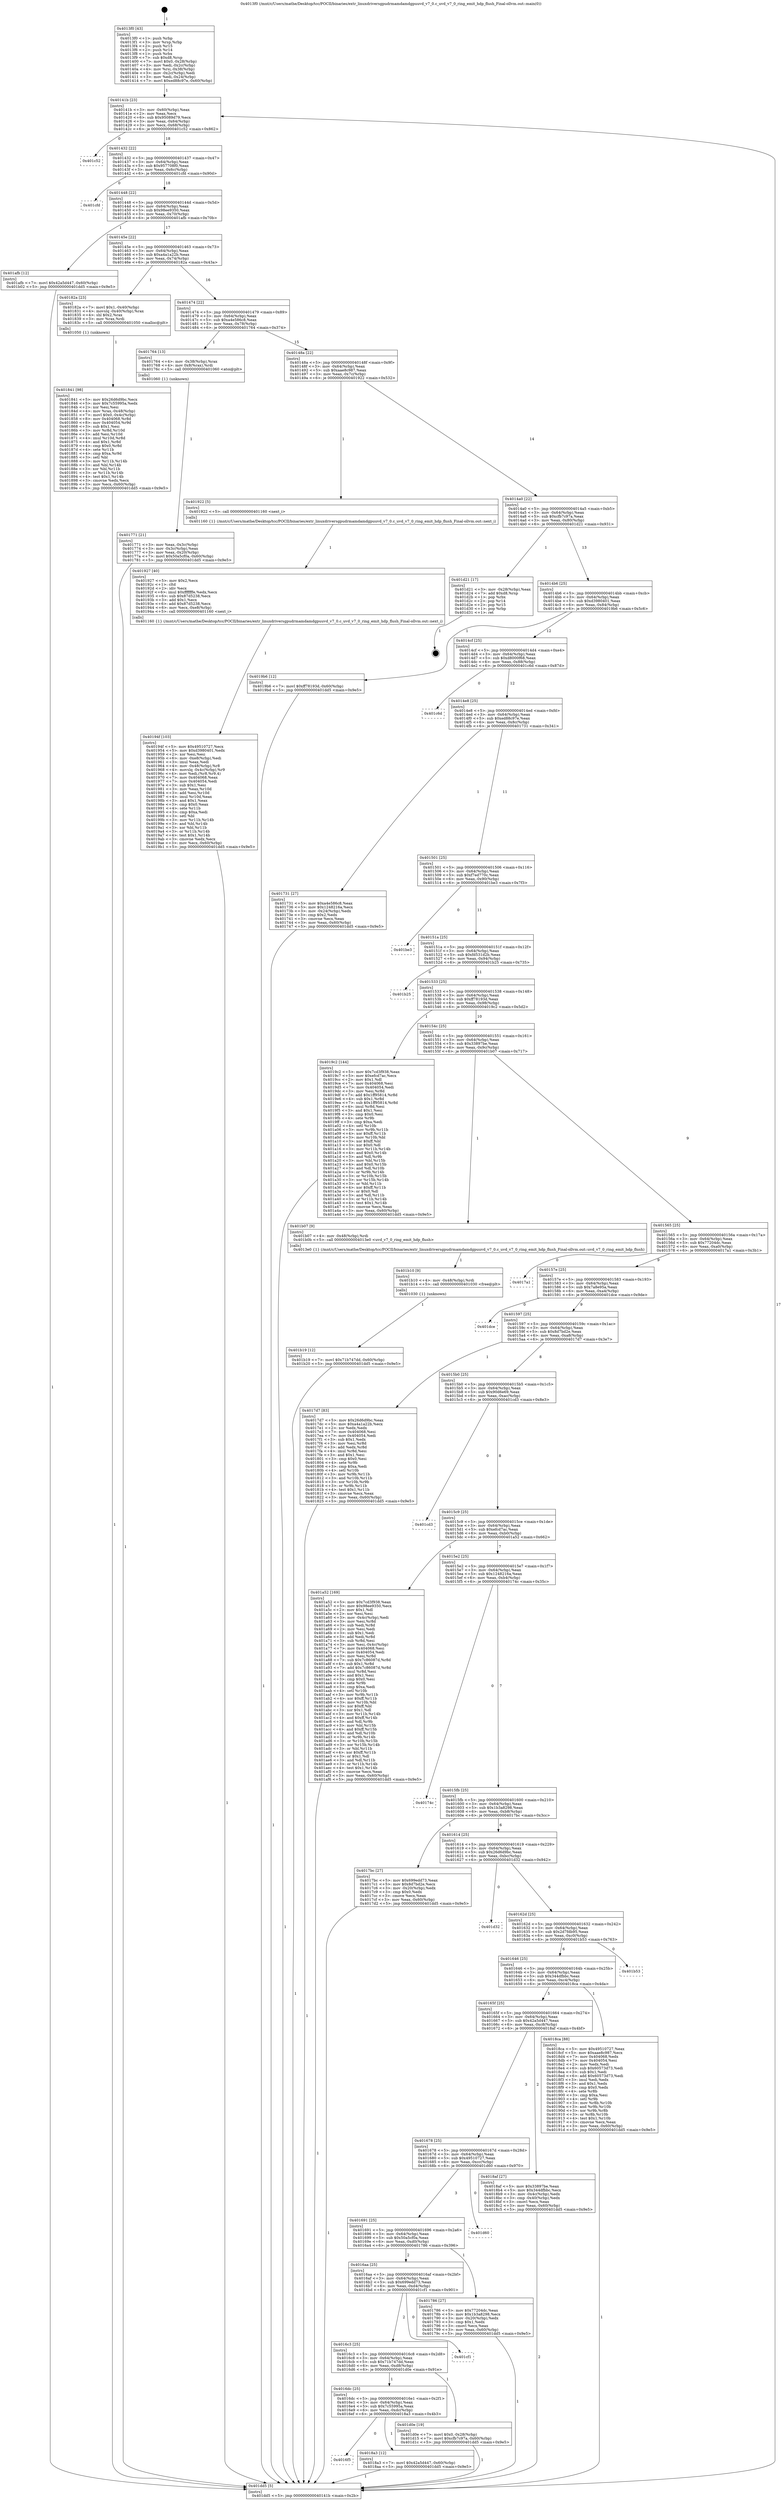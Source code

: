 digraph "0x4013f0" {
  label = "0x4013f0 (/mnt/c/Users/mathe/Desktop/tcc/POCII/binaries/extr_linuxdriversgpudrmamdamdgpuuvd_v7_0.c_uvd_v7_0_ring_emit_hdp_flush_Final-ollvm.out::main(0))"
  labelloc = "t"
  node[shape=record]

  Entry [label="",width=0.3,height=0.3,shape=circle,fillcolor=black,style=filled]
  "0x40141b" [label="{
     0x40141b [23]\l
     | [instrs]\l
     &nbsp;&nbsp;0x40141b \<+3\>: mov -0x60(%rbp),%eax\l
     &nbsp;&nbsp;0x40141e \<+2\>: mov %eax,%ecx\l
     &nbsp;&nbsp;0x401420 \<+6\>: sub $0x95089d79,%ecx\l
     &nbsp;&nbsp;0x401426 \<+3\>: mov %eax,-0x64(%rbp)\l
     &nbsp;&nbsp;0x401429 \<+3\>: mov %ecx,-0x68(%rbp)\l
     &nbsp;&nbsp;0x40142c \<+6\>: je 0000000000401c52 \<main+0x862\>\l
  }"]
  "0x401c52" [label="{
     0x401c52\l
  }", style=dashed]
  "0x401432" [label="{
     0x401432 [22]\l
     | [instrs]\l
     &nbsp;&nbsp;0x401432 \<+5\>: jmp 0000000000401437 \<main+0x47\>\l
     &nbsp;&nbsp;0x401437 \<+3\>: mov -0x64(%rbp),%eax\l
     &nbsp;&nbsp;0x40143a \<+5\>: sub $0x957708f0,%eax\l
     &nbsp;&nbsp;0x40143f \<+3\>: mov %eax,-0x6c(%rbp)\l
     &nbsp;&nbsp;0x401442 \<+6\>: je 0000000000401cfd \<main+0x90d\>\l
  }"]
  Exit [label="",width=0.3,height=0.3,shape=circle,fillcolor=black,style=filled,peripheries=2]
  "0x401cfd" [label="{
     0x401cfd\l
  }", style=dashed]
  "0x401448" [label="{
     0x401448 [22]\l
     | [instrs]\l
     &nbsp;&nbsp;0x401448 \<+5\>: jmp 000000000040144d \<main+0x5d\>\l
     &nbsp;&nbsp;0x40144d \<+3\>: mov -0x64(%rbp),%eax\l
     &nbsp;&nbsp;0x401450 \<+5\>: sub $0x98ee9350,%eax\l
     &nbsp;&nbsp;0x401455 \<+3\>: mov %eax,-0x70(%rbp)\l
     &nbsp;&nbsp;0x401458 \<+6\>: je 0000000000401afb \<main+0x70b\>\l
  }"]
  "0x401b19" [label="{
     0x401b19 [12]\l
     | [instrs]\l
     &nbsp;&nbsp;0x401b19 \<+7\>: movl $0x71b747dd,-0x60(%rbp)\l
     &nbsp;&nbsp;0x401b20 \<+5\>: jmp 0000000000401dd5 \<main+0x9e5\>\l
  }"]
  "0x401afb" [label="{
     0x401afb [12]\l
     | [instrs]\l
     &nbsp;&nbsp;0x401afb \<+7\>: movl $0x42a5d447,-0x60(%rbp)\l
     &nbsp;&nbsp;0x401b02 \<+5\>: jmp 0000000000401dd5 \<main+0x9e5\>\l
  }"]
  "0x40145e" [label="{
     0x40145e [22]\l
     | [instrs]\l
     &nbsp;&nbsp;0x40145e \<+5\>: jmp 0000000000401463 \<main+0x73\>\l
     &nbsp;&nbsp;0x401463 \<+3\>: mov -0x64(%rbp),%eax\l
     &nbsp;&nbsp;0x401466 \<+5\>: sub $0xa4a1a22b,%eax\l
     &nbsp;&nbsp;0x40146b \<+3\>: mov %eax,-0x74(%rbp)\l
     &nbsp;&nbsp;0x40146e \<+6\>: je 000000000040182a \<main+0x43a\>\l
  }"]
  "0x401b10" [label="{
     0x401b10 [9]\l
     | [instrs]\l
     &nbsp;&nbsp;0x401b10 \<+4\>: mov -0x48(%rbp),%rdi\l
     &nbsp;&nbsp;0x401b14 \<+5\>: call 0000000000401030 \<free@plt\>\l
     | [calls]\l
     &nbsp;&nbsp;0x401030 \{1\} (unknown)\l
  }"]
  "0x40182a" [label="{
     0x40182a [23]\l
     | [instrs]\l
     &nbsp;&nbsp;0x40182a \<+7\>: movl $0x1,-0x40(%rbp)\l
     &nbsp;&nbsp;0x401831 \<+4\>: movslq -0x40(%rbp),%rax\l
     &nbsp;&nbsp;0x401835 \<+4\>: shl $0x2,%rax\l
     &nbsp;&nbsp;0x401839 \<+3\>: mov %rax,%rdi\l
     &nbsp;&nbsp;0x40183c \<+5\>: call 0000000000401050 \<malloc@plt\>\l
     | [calls]\l
     &nbsp;&nbsp;0x401050 \{1\} (unknown)\l
  }"]
  "0x401474" [label="{
     0x401474 [22]\l
     | [instrs]\l
     &nbsp;&nbsp;0x401474 \<+5\>: jmp 0000000000401479 \<main+0x89\>\l
     &nbsp;&nbsp;0x401479 \<+3\>: mov -0x64(%rbp),%eax\l
     &nbsp;&nbsp;0x40147c \<+5\>: sub $0xa4e586c8,%eax\l
     &nbsp;&nbsp;0x401481 \<+3\>: mov %eax,-0x78(%rbp)\l
     &nbsp;&nbsp;0x401484 \<+6\>: je 0000000000401764 \<main+0x374\>\l
  }"]
  "0x40194f" [label="{
     0x40194f [103]\l
     | [instrs]\l
     &nbsp;&nbsp;0x40194f \<+5\>: mov $0x49510727,%ecx\l
     &nbsp;&nbsp;0x401954 \<+5\>: mov $0xd3980401,%edx\l
     &nbsp;&nbsp;0x401959 \<+2\>: xor %esi,%esi\l
     &nbsp;&nbsp;0x40195b \<+6\>: mov -0xe8(%rbp),%edi\l
     &nbsp;&nbsp;0x401961 \<+3\>: imul %eax,%edi\l
     &nbsp;&nbsp;0x401964 \<+4\>: mov -0x48(%rbp),%r8\l
     &nbsp;&nbsp;0x401968 \<+4\>: movslq -0x4c(%rbp),%r9\l
     &nbsp;&nbsp;0x40196c \<+4\>: mov %edi,(%r8,%r9,4)\l
     &nbsp;&nbsp;0x401970 \<+7\>: mov 0x404068,%eax\l
     &nbsp;&nbsp;0x401977 \<+7\>: mov 0x404054,%edi\l
     &nbsp;&nbsp;0x40197e \<+3\>: sub $0x1,%esi\l
     &nbsp;&nbsp;0x401981 \<+3\>: mov %eax,%r10d\l
     &nbsp;&nbsp;0x401984 \<+3\>: add %esi,%r10d\l
     &nbsp;&nbsp;0x401987 \<+4\>: imul %r10d,%eax\l
     &nbsp;&nbsp;0x40198b \<+3\>: and $0x1,%eax\l
     &nbsp;&nbsp;0x40198e \<+3\>: cmp $0x0,%eax\l
     &nbsp;&nbsp;0x401991 \<+4\>: sete %r11b\l
     &nbsp;&nbsp;0x401995 \<+3\>: cmp $0xa,%edi\l
     &nbsp;&nbsp;0x401998 \<+3\>: setl %bl\l
     &nbsp;&nbsp;0x40199b \<+3\>: mov %r11b,%r14b\l
     &nbsp;&nbsp;0x40199e \<+3\>: and %bl,%r14b\l
     &nbsp;&nbsp;0x4019a1 \<+3\>: xor %bl,%r11b\l
     &nbsp;&nbsp;0x4019a4 \<+3\>: or %r11b,%r14b\l
     &nbsp;&nbsp;0x4019a7 \<+4\>: test $0x1,%r14b\l
     &nbsp;&nbsp;0x4019ab \<+3\>: cmovne %edx,%ecx\l
     &nbsp;&nbsp;0x4019ae \<+3\>: mov %ecx,-0x60(%rbp)\l
     &nbsp;&nbsp;0x4019b1 \<+5\>: jmp 0000000000401dd5 \<main+0x9e5\>\l
  }"]
  "0x401764" [label="{
     0x401764 [13]\l
     | [instrs]\l
     &nbsp;&nbsp;0x401764 \<+4\>: mov -0x38(%rbp),%rax\l
     &nbsp;&nbsp;0x401768 \<+4\>: mov 0x8(%rax),%rdi\l
     &nbsp;&nbsp;0x40176c \<+5\>: call 0000000000401060 \<atoi@plt\>\l
     | [calls]\l
     &nbsp;&nbsp;0x401060 \{1\} (unknown)\l
  }"]
  "0x40148a" [label="{
     0x40148a [22]\l
     | [instrs]\l
     &nbsp;&nbsp;0x40148a \<+5\>: jmp 000000000040148f \<main+0x9f\>\l
     &nbsp;&nbsp;0x40148f \<+3\>: mov -0x64(%rbp),%eax\l
     &nbsp;&nbsp;0x401492 \<+5\>: sub $0xaae8c987,%eax\l
     &nbsp;&nbsp;0x401497 \<+3\>: mov %eax,-0x7c(%rbp)\l
     &nbsp;&nbsp;0x40149a \<+6\>: je 0000000000401922 \<main+0x532\>\l
  }"]
  "0x401927" [label="{
     0x401927 [40]\l
     | [instrs]\l
     &nbsp;&nbsp;0x401927 \<+5\>: mov $0x2,%ecx\l
     &nbsp;&nbsp;0x40192c \<+1\>: cltd\l
     &nbsp;&nbsp;0x40192d \<+2\>: idiv %ecx\l
     &nbsp;&nbsp;0x40192f \<+6\>: imul $0xfffffffe,%edx,%ecx\l
     &nbsp;&nbsp;0x401935 \<+6\>: sub $0x87d5238,%ecx\l
     &nbsp;&nbsp;0x40193b \<+3\>: add $0x1,%ecx\l
     &nbsp;&nbsp;0x40193e \<+6\>: add $0x87d5238,%ecx\l
     &nbsp;&nbsp;0x401944 \<+6\>: mov %ecx,-0xe8(%rbp)\l
     &nbsp;&nbsp;0x40194a \<+5\>: call 0000000000401160 \<next_i\>\l
     | [calls]\l
     &nbsp;&nbsp;0x401160 \{1\} (/mnt/c/Users/mathe/Desktop/tcc/POCII/binaries/extr_linuxdriversgpudrmamdamdgpuuvd_v7_0.c_uvd_v7_0_ring_emit_hdp_flush_Final-ollvm.out::next_i)\l
  }"]
  "0x401922" [label="{
     0x401922 [5]\l
     | [instrs]\l
     &nbsp;&nbsp;0x401922 \<+5\>: call 0000000000401160 \<next_i\>\l
     | [calls]\l
     &nbsp;&nbsp;0x401160 \{1\} (/mnt/c/Users/mathe/Desktop/tcc/POCII/binaries/extr_linuxdriversgpudrmamdamdgpuuvd_v7_0.c_uvd_v7_0_ring_emit_hdp_flush_Final-ollvm.out::next_i)\l
  }"]
  "0x4014a0" [label="{
     0x4014a0 [22]\l
     | [instrs]\l
     &nbsp;&nbsp;0x4014a0 \<+5\>: jmp 00000000004014a5 \<main+0xb5\>\l
     &nbsp;&nbsp;0x4014a5 \<+3\>: mov -0x64(%rbp),%eax\l
     &nbsp;&nbsp;0x4014a8 \<+5\>: sub $0xcfb7c97a,%eax\l
     &nbsp;&nbsp;0x4014ad \<+3\>: mov %eax,-0x80(%rbp)\l
     &nbsp;&nbsp;0x4014b0 \<+6\>: je 0000000000401d21 \<main+0x931\>\l
  }"]
  "0x4016f5" [label="{
     0x4016f5\l
  }", style=dashed]
  "0x401d21" [label="{
     0x401d21 [17]\l
     | [instrs]\l
     &nbsp;&nbsp;0x401d21 \<+3\>: mov -0x28(%rbp),%eax\l
     &nbsp;&nbsp;0x401d24 \<+7\>: add $0xd8,%rsp\l
     &nbsp;&nbsp;0x401d2b \<+1\>: pop %rbx\l
     &nbsp;&nbsp;0x401d2c \<+2\>: pop %r14\l
     &nbsp;&nbsp;0x401d2e \<+2\>: pop %r15\l
     &nbsp;&nbsp;0x401d30 \<+1\>: pop %rbp\l
     &nbsp;&nbsp;0x401d31 \<+1\>: ret\l
  }"]
  "0x4014b6" [label="{
     0x4014b6 [25]\l
     | [instrs]\l
     &nbsp;&nbsp;0x4014b6 \<+5\>: jmp 00000000004014bb \<main+0xcb\>\l
     &nbsp;&nbsp;0x4014bb \<+3\>: mov -0x64(%rbp),%eax\l
     &nbsp;&nbsp;0x4014be \<+5\>: sub $0xd3980401,%eax\l
     &nbsp;&nbsp;0x4014c3 \<+6\>: mov %eax,-0x84(%rbp)\l
     &nbsp;&nbsp;0x4014c9 \<+6\>: je 00000000004019b6 \<main+0x5c6\>\l
  }"]
  "0x4018a3" [label="{
     0x4018a3 [12]\l
     | [instrs]\l
     &nbsp;&nbsp;0x4018a3 \<+7\>: movl $0x42a5d447,-0x60(%rbp)\l
     &nbsp;&nbsp;0x4018aa \<+5\>: jmp 0000000000401dd5 \<main+0x9e5\>\l
  }"]
  "0x4019b6" [label="{
     0x4019b6 [12]\l
     | [instrs]\l
     &nbsp;&nbsp;0x4019b6 \<+7\>: movl $0xff78193d,-0x60(%rbp)\l
     &nbsp;&nbsp;0x4019bd \<+5\>: jmp 0000000000401dd5 \<main+0x9e5\>\l
  }"]
  "0x4014cf" [label="{
     0x4014cf [25]\l
     | [instrs]\l
     &nbsp;&nbsp;0x4014cf \<+5\>: jmp 00000000004014d4 \<main+0xe4\>\l
     &nbsp;&nbsp;0x4014d4 \<+3\>: mov -0x64(%rbp),%eax\l
     &nbsp;&nbsp;0x4014d7 \<+5\>: sub $0xd8000f68,%eax\l
     &nbsp;&nbsp;0x4014dc \<+6\>: mov %eax,-0x88(%rbp)\l
     &nbsp;&nbsp;0x4014e2 \<+6\>: je 0000000000401c6d \<main+0x87d\>\l
  }"]
  "0x4016dc" [label="{
     0x4016dc [25]\l
     | [instrs]\l
     &nbsp;&nbsp;0x4016dc \<+5\>: jmp 00000000004016e1 \<main+0x2f1\>\l
     &nbsp;&nbsp;0x4016e1 \<+3\>: mov -0x64(%rbp),%eax\l
     &nbsp;&nbsp;0x4016e4 \<+5\>: sub $0x7c55995a,%eax\l
     &nbsp;&nbsp;0x4016e9 \<+6\>: mov %eax,-0xdc(%rbp)\l
     &nbsp;&nbsp;0x4016ef \<+6\>: je 00000000004018a3 \<main+0x4b3\>\l
  }"]
  "0x401c6d" [label="{
     0x401c6d\l
  }", style=dashed]
  "0x4014e8" [label="{
     0x4014e8 [25]\l
     | [instrs]\l
     &nbsp;&nbsp;0x4014e8 \<+5\>: jmp 00000000004014ed \<main+0xfd\>\l
     &nbsp;&nbsp;0x4014ed \<+3\>: mov -0x64(%rbp),%eax\l
     &nbsp;&nbsp;0x4014f0 \<+5\>: sub $0xed88c97e,%eax\l
     &nbsp;&nbsp;0x4014f5 \<+6\>: mov %eax,-0x8c(%rbp)\l
     &nbsp;&nbsp;0x4014fb \<+6\>: je 0000000000401731 \<main+0x341\>\l
  }"]
  "0x401d0e" [label="{
     0x401d0e [19]\l
     | [instrs]\l
     &nbsp;&nbsp;0x401d0e \<+7\>: movl $0x0,-0x28(%rbp)\l
     &nbsp;&nbsp;0x401d15 \<+7\>: movl $0xcfb7c97a,-0x60(%rbp)\l
     &nbsp;&nbsp;0x401d1c \<+5\>: jmp 0000000000401dd5 \<main+0x9e5\>\l
  }"]
  "0x401731" [label="{
     0x401731 [27]\l
     | [instrs]\l
     &nbsp;&nbsp;0x401731 \<+5\>: mov $0xa4e586c8,%eax\l
     &nbsp;&nbsp;0x401736 \<+5\>: mov $0x1248216a,%ecx\l
     &nbsp;&nbsp;0x40173b \<+3\>: mov -0x24(%rbp),%edx\l
     &nbsp;&nbsp;0x40173e \<+3\>: cmp $0x2,%edx\l
     &nbsp;&nbsp;0x401741 \<+3\>: cmovne %ecx,%eax\l
     &nbsp;&nbsp;0x401744 \<+3\>: mov %eax,-0x60(%rbp)\l
     &nbsp;&nbsp;0x401747 \<+5\>: jmp 0000000000401dd5 \<main+0x9e5\>\l
  }"]
  "0x401501" [label="{
     0x401501 [25]\l
     | [instrs]\l
     &nbsp;&nbsp;0x401501 \<+5\>: jmp 0000000000401506 \<main+0x116\>\l
     &nbsp;&nbsp;0x401506 \<+3\>: mov -0x64(%rbp),%eax\l
     &nbsp;&nbsp;0x401509 \<+5\>: sub $0xf7ed770c,%eax\l
     &nbsp;&nbsp;0x40150e \<+6\>: mov %eax,-0x90(%rbp)\l
     &nbsp;&nbsp;0x401514 \<+6\>: je 0000000000401be3 \<main+0x7f3\>\l
  }"]
  "0x401dd5" [label="{
     0x401dd5 [5]\l
     | [instrs]\l
     &nbsp;&nbsp;0x401dd5 \<+5\>: jmp 000000000040141b \<main+0x2b\>\l
  }"]
  "0x4013f0" [label="{
     0x4013f0 [43]\l
     | [instrs]\l
     &nbsp;&nbsp;0x4013f0 \<+1\>: push %rbp\l
     &nbsp;&nbsp;0x4013f1 \<+3\>: mov %rsp,%rbp\l
     &nbsp;&nbsp;0x4013f4 \<+2\>: push %r15\l
     &nbsp;&nbsp;0x4013f6 \<+2\>: push %r14\l
     &nbsp;&nbsp;0x4013f8 \<+1\>: push %rbx\l
     &nbsp;&nbsp;0x4013f9 \<+7\>: sub $0xd8,%rsp\l
     &nbsp;&nbsp;0x401400 \<+7\>: movl $0x0,-0x28(%rbp)\l
     &nbsp;&nbsp;0x401407 \<+3\>: mov %edi,-0x2c(%rbp)\l
     &nbsp;&nbsp;0x40140a \<+4\>: mov %rsi,-0x38(%rbp)\l
     &nbsp;&nbsp;0x40140e \<+3\>: mov -0x2c(%rbp),%edi\l
     &nbsp;&nbsp;0x401411 \<+3\>: mov %edi,-0x24(%rbp)\l
     &nbsp;&nbsp;0x401414 \<+7\>: movl $0xed88c97e,-0x60(%rbp)\l
  }"]
  "0x401771" [label="{
     0x401771 [21]\l
     | [instrs]\l
     &nbsp;&nbsp;0x401771 \<+3\>: mov %eax,-0x3c(%rbp)\l
     &nbsp;&nbsp;0x401774 \<+3\>: mov -0x3c(%rbp),%eax\l
     &nbsp;&nbsp;0x401777 \<+3\>: mov %eax,-0x20(%rbp)\l
     &nbsp;&nbsp;0x40177a \<+7\>: movl $0x50a5cf0a,-0x60(%rbp)\l
     &nbsp;&nbsp;0x401781 \<+5\>: jmp 0000000000401dd5 \<main+0x9e5\>\l
  }"]
  "0x4016c3" [label="{
     0x4016c3 [25]\l
     | [instrs]\l
     &nbsp;&nbsp;0x4016c3 \<+5\>: jmp 00000000004016c8 \<main+0x2d8\>\l
     &nbsp;&nbsp;0x4016c8 \<+3\>: mov -0x64(%rbp),%eax\l
     &nbsp;&nbsp;0x4016cb \<+5\>: sub $0x71b747dd,%eax\l
     &nbsp;&nbsp;0x4016d0 \<+6\>: mov %eax,-0xd8(%rbp)\l
     &nbsp;&nbsp;0x4016d6 \<+6\>: je 0000000000401d0e \<main+0x91e\>\l
  }"]
  "0x401be3" [label="{
     0x401be3\l
  }", style=dashed]
  "0x40151a" [label="{
     0x40151a [25]\l
     | [instrs]\l
     &nbsp;&nbsp;0x40151a \<+5\>: jmp 000000000040151f \<main+0x12f\>\l
     &nbsp;&nbsp;0x40151f \<+3\>: mov -0x64(%rbp),%eax\l
     &nbsp;&nbsp;0x401522 \<+5\>: sub $0xfd531d2b,%eax\l
     &nbsp;&nbsp;0x401527 \<+6\>: mov %eax,-0x94(%rbp)\l
     &nbsp;&nbsp;0x40152d \<+6\>: je 0000000000401b25 \<main+0x735\>\l
  }"]
  "0x401cf1" [label="{
     0x401cf1\l
  }", style=dashed]
  "0x401b25" [label="{
     0x401b25\l
  }", style=dashed]
  "0x401533" [label="{
     0x401533 [25]\l
     | [instrs]\l
     &nbsp;&nbsp;0x401533 \<+5\>: jmp 0000000000401538 \<main+0x148\>\l
     &nbsp;&nbsp;0x401538 \<+3\>: mov -0x64(%rbp),%eax\l
     &nbsp;&nbsp;0x40153b \<+5\>: sub $0xff78193d,%eax\l
     &nbsp;&nbsp;0x401540 \<+6\>: mov %eax,-0x98(%rbp)\l
     &nbsp;&nbsp;0x401546 \<+6\>: je 00000000004019c2 \<main+0x5d2\>\l
  }"]
  "0x401841" [label="{
     0x401841 [98]\l
     | [instrs]\l
     &nbsp;&nbsp;0x401841 \<+5\>: mov $0x26d6d9bc,%ecx\l
     &nbsp;&nbsp;0x401846 \<+5\>: mov $0x7c55995a,%edx\l
     &nbsp;&nbsp;0x40184b \<+2\>: xor %esi,%esi\l
     &nbsp;&nbsp;0x40184d \<+4\>: mov %rax,-0x48(%rbp)\l
     &nbsp;&nbsp;0x401851 \<+7\>: movl $0x0,-0x4c(%rbp)\l
     &nbsp;&nbsp;0x401858 \<+8\>: mov 0x404068,%r8d\l
     &nbsp;&nbsp;0x401860 \<+8\>: mov 0x404054,%r9d\l
     &nbsp;&nbsp;0x401868 \<+3\>: sub $0x1,%esi\l
     &nbsp;&nbsp;0x40186b \<+3\>: mov %r8d,%r10d\l
     &nbsp;&nbsp;0x40186e \<+3\>: add %esi,%r10d\l
     &nbsp;&nbsp;0x401871 \<+4\>: imul %r10d,%r8d\l
     &nbsp;&nbsp;0x401875 \<+4\>: and $0x1,%r8d\l
     &nbsp;&nbsp;0x401879 \<+4\>: cmp $0x0,%r8d\l
     &nbsp;&nbsp;0x40187d \<+4\>: sete %r11b\l
     &nbsp;&nbsp;0x401881 \<+4\>: cmp $0xa,%r9d\l
     &nbsp;&nbsp;0x401885 \<+3\>: setl %bl\l
     &nbsp;&nbsp;0x401888 \<+3\>: mov %r11b,%r14b\l
     &nbsp;&nbsp;0x40188b \<+3\>: and %bl,%r14b\l
     &nbsp;&nbsp;0x40188e \<+3\>: xor %bl,%r11b\l
     &nbsp;&nbsp;0x401891 \<+3\>: or %r11b,%r14b\l
     &nbsp;&nbsp;0x401894 \<+4\>: test $0x1,%r14b\l
     &nbsp;&nbsp;0x401898 \<+3\>: cmovne %edx,%ecx\l
     &nbsp;&nbsp;0x40189b \<+3\>: mov %ecx,-0x60(%rbp)\l
     &nbsp;&nbsp;0x40189e \<+5\>: jmp 0000000000401dd5 \<main+0x9e5\>\l
  }"]
  "0x4019c2" [label="{
     0x4019c2 [144]\l
     | [instrs]\l
     &nbsp;&nbsp;0x4019c2 \<+5\>: mov $0x7cd3f938,%eax\l
     &nbsp;&nbsp;0x4019c7 \<+5\>: mov $0xefcd7ac,%ecx\l
     &nbsp;&nbsp;0x4019cc \<+2\>: mov $0x1,%dl\l
     &nbsp;&nbsp;0x4019ce \<+7\>: mov 0x404068,%esi\l
     &nbsp;&nbsp;0x4019d5 \<+7\>: mov 0x404054,%edi\l
     &nbsp;&nbsp;0x4019dc \<+3\>: mov %esi,%r8d\l
     &nbsp;&nbsp;0x4019df \<+7\>: add $0x1ff95814,%r8d\l
     &nbsp;&nbsp;0x4019e6 \<+4\>: sub $0x1,%r8d\l
     &nbsp;&nbsp;0x4019ea \<+7\>: sub $0x1ff95814,%r8d\l
     &nbsp;&nbsp;0x4019f1 \<+4\>: imul %r8d,%esi\l
     &nbsp;&nbsp;0x4019f5 \<+3\>: and $0x1,%esi\l
     &nbsp;&nbsp;0x4019f8 \<+3\>: cmp $0x0,%esi\l
     &nbsp;&nbsp;0x4019fb \<+4\>: sete %r9b\l
     &nbsp;&nbsp;0x4019ff \<+3\>: cmp $0xa,%edi\l
     &nbsp;&nbsp;0x401a02 \<+4\>: setl %r10b\l
     &nbsp;&nbsp;0x401a06 \<+3\>: mov %r9b,%r11b\l
     &nbsp;&nbsp;0x401a09 \<+4\>: xor $0xff,%r11b\l
     &nbsp;&nbsp;0x401a0d \<+3\>: mov %r10b,%bl\l
     &nbsp;&nbsp;0x401a10 \<+3\>: xor $0xff,%bl\l
     &nbsp;&nbsp;0x401a13 \<+3\>: xor $0x0,%dl\l
     &nbsp;&nbsp;0x401a16 \<+3\>: mov %r11b,%r14b\l
     &nbsp;&nbsp;0x401a19 \<+4\>: and $0x0,%r14b\l
     &nbsp;&nbsp;0x401a1d \<+3\>: and %dl,%r9b\l
     &nbsp;&nbsp;0x401a20 \<+3\>: mov %bl,%r15b\l
     &nbsp;&nbsp;0x401a23 \<+4\>: and $0x0,%r15b\l
     &nbsp;&nbsp;0x401a27 \<+3\>: and %dl,%r10b\l
     &nbsp;&nbsp;0x401a2a \<+3\>: or %r9b,%r14b\l
     &nbsp;&nbsp;0x401a2d \<+3\>: or %r10b,%r15b\l
     &nbsp;&nbsp;0x401a30 \<+3\>: xor %r15b,%r14b\l
     &nbsp;&nbsp;0x401a33 \<+3\>: or %bl,%r11b\l
     &nbsp;&nbsp;0x401a36 \<+4\>: xor $0xff,%r11b\l
     &nbsp;&nbsp;0x401a3a \<+3\>: or $0x0,%dl\l
     &nbsp;&nbsp;0x401a3d \<+3\>: and %dl,%r11b\l
     &nbsp;&nbsp;0x401a40 \<+3\>: or %r11b,%r14b\l
     &nbsp;&nbsp;0x401a43 \<+4\>: test $0x1,%r14b\l
     &nbsp;&nbsp;0x401a47 \<+3\>: cmovne %ecx,%eax\l
     &nbsp;&nbsp;0x401a4a \<+3\>: mov %eax,-0x60(%rbp)\l
     &nbsp;&nbsp;0x401a4d \<+5\>: jmp 0000000000401dd5 \<main+0x9e5\>\l
  }"]
  "0x40154c" [label="{
     0x40154c [25]\l
     | [instrs]\l
     &nbsp;&nbsp;0x40154c \<+5\>: jmp 0000000000401551 \<main+0x161\>\l
     &nbsp;&nbsp;0x401551 \<+3\>: mov -0x64(%rbp),%eax\l
     &nbsp;&nbsp;0x401554 \<+5\>: sub $0x33897be,%eax\l
     &nbsp;&nbsp;0x401559 \<+6\>: mov %eax,-0x9c(%rbp)\l
     &nbsp;&nbsp;0x40155f \<+6\>: je 0000000000401b07 \<main+0x717\>\l
  }"]
  "0x4016aa" [label="{
     0x4016aa [25]\l
     | [instrs]\l
     &nbsp;&nbsp;0x4016aa \<+5\>: jmp 00000000004016af \<main+0x2bf\>\l
     &nbsp;&nbsp;0x4016af \<+3\>: mov -0x64(%rbp),%eax\l
     &nbsp;&nbsp;0x4016b2 \<+5\>: sub $0x699edd73,%eax\l
     &nbsp;&nbsp;0x4016b7 \<+6\>: mov %eax,-0xd4(%rbp)\l
     &nbsp;&nbsp;0x4016bd \<+6\>: je 0000000000401cf1 \<main+0x901\>\l
  }"]
  "0x401b07" [label="{
     0x401b07 [9]\l
     | [instrs]\l
     &nbsp;&nbsp;0x401b07 \<+4\>: mov -0x48(%rbp),%rdi\l
     &nbsp;&nbsp;0x401b0b \<+5\>: call 00000000004013e0 \<uvd_v7_0_ring_emit_hdp_flush\>\l
     | [calls]\l
     &nbsp;&nbsp;0x4013e0 \{1\} (/mnt/c/Users/mathe/Desktop/tcc/POCII/binaries/extr_linuxdriversgpudrmamdamdgpuuvd_v7_0.c_uvd_v7_0_ring_emit_hdp_flush_Final-ollvm.out::uvd_v7_0_ring_emit_hdp_flush)\l
  }"]
  "0x401565" [label="{
     0x401565 [25]\l
     | [instrs]\l
     &nbsp;&nbsp;0x401565 \<+5\>: jmp 000000000040156a \<main+0x17a\>\l
     &nbsp;&nbsp;0x40156a \<+3\>: mov -0x64(%rbp),%eax\l
     &nbsp;&nbsp;0x40156d \<+5\>: sub $0x77204dc,%eax\l
     &nbsp;&nbsp;0x401572 \<+6\>: mov %eax,-0xa0(%rbp)\l
     &nbsp;&nbsp;0x401578 \<+6\>: je 00000000004017a1 \<main+0x3b1\>\l
  }"]
  "0x401786" [label="{
     0x401786 [27]\l
     | [instrs]\l
     &nbsp;&nbsp;0x401786 \<+5\>: mov $0x77204dc,%eax\l
     &nbsp;&nbsp;0x40178b \<+5\>: mov $0x1b3a8298,%ecx\l
     &nbsp;&nbsp;0x401790 \<+3\>: mov -0x20(%rbp),%edx\l
     &nbsp;&nbsp;0x401793 \<+3\>: cmp $0x1,%edx\l
     &nbsp;&nbsp;0x401796 \<+3\>: cmovl %ecx,%eax\l
     &nbsp;&nbsp;0x401799 \<+3\>: mov %eax,-0x60(%rbp)\l
     &nbsp;&nbsp;0x40179c \<+5\>: jmp 0000000000401dd5 \<main+0x9e5\>\l
  }"]
  "0x4017a1" [label="{
     0x4017a1\l
  }", style=dashed]
  "0x40157e" [label="{
     0x40157e [25]\l
     | [instrs]\l
     &nbsp;&nbsp;0x40157e \<+5\>: jmp 0000000000401583 \<main+0x193\>\l
     &nbsp;&nbsp;0x401583 \<+3\>: mov -0x64(%rbp),%eax\l
     &nbsp;&nbsp;0x401586 \<+5\>: sub $0x7a8e95a,%eax\l
     &nbsp;&nbsp;0x40158b \<+6\>: mov %eax,-0xa4(%rbp)\l
     &nbsp;&nbsp;0x401591 \<+6\>: je 0000000000401dce \<main+0x9de\>\l
  }"]
  "0x401691" [label="{
     0x401691 [25]\l
     | [instrs]\l
     &nbsp;&nbsp;0x401691 \<+5\>: jmp 0000000000401696 \<main+0x2a6\>\l
     &nbsp;&nbsp;0x401696 \<+3\>: mov -0x64(%rbp),%eax\l
     &nbsp;&nbsp;0x401699 \<+5\>: sub $0x50a5cf0a,%eax\l
     &nbsp;&nbsp;0x40169e \<+6\>: mov %eax,-0xd0(%rbp)\l
     &nbsp;&nbsp;0x4016a4 \<+6\>: je 0000000000401786 \<main+0x396\>\l
  }"]
  "0x401dce" [label="{
     0x401dce\l
  }", style=dashed]
  "0x401597" [label="{
     0x401597 [25]\l
     | [instrs]\l
     &nbsp;&nbsp;0x401597 \<+5\>: jmp 000000000040159c \<main+0x1ac\>\l
     &nbsp;&nbsp;0x40159c \<+3\>: mov -0x64(%rbp),%eax\l
     &nbsp;&nbsp;0x40159f \<+5\>: sub $0x8d7bd2e,%eax\l
     &nbsp;&nbsp;0x4015a4 \<+6\>: mov %eax,-0xa8(%rbp)\l
     &nbsp;&nbsp;0x4015aa \<+6\>: je 00000000004017d7 \<main+0x3e7\>\l
  }"]
  "0x401d60" [label="{
     0x401d60\l
  }", style=dashed]
  "0x4017d7" [label="{
     0x4017d7 [83]\l
     | [instrs]\l
     &nbsp;&nbsp;0x4017d7 \<+5\>: mov $0x26d6d9bc,%eax\l
     &nbsp;&nbsp;0x4017dc \<+5\>: mov $0xa4a1a22b,%ecx\l
     &nbsp;&nbsp;0x4017e1 \<+2\>: xor %edx,%edx\l
     &nbsp;&nbsp;0x4017e3 \<+7\>: mov 0x404068,%esi\l
     &nbsp;&nbsp;0x4017ea \<+7\>: mov 0x404054,%edi\l
     &nbsp;&nbsp;0x4017f1 \<+3\>: sub $0x1,%edx\l
     &nbsp;&nbsp;0x4017f4 \<+3\>: mov %esi,%r8d\l
     &nbsp;&nbsp;0x4017f7 \<+3\>: add %edx,%r8d\l
     &nbsp;&nbsp;0x4017fa \<+4\>: imul %r8d,%esi\l
     &nbsp;&nbsp;0x4017fe \<+3\>: and $0x1,%esi\l
     &nbsp;&nbsp;0x401801 \<+3\>: cmp $0x0,%esi\l
     &nbsp;&nbsp;0x401804 \<+4\>: sete %r9b\l
     &nbsp;&nbsp;0x401808 \<+3\>: cmp $0xa,%edi\l
     &nbsp;&nbsp;0x40180b \<+4\>: setl %r10b\l
     &nbsp;&nbsp;0x40180f \<+3\>: mov %r9b,%r11b\l
     &nbsp;&nbsp;0x401812 \<+3\>: and %r10b,%r11b\l
     &nbsp;&nbsp;0x401815 \<+3\>: xor %r10b,%r9b\l
     &nbsp;&nbsp;0x401818 \<+3\>: or %r9b,%r11b\l
     &nbsp;&nbsp;0x40181b \<+4\>: test $0x1,%r11b\l
     &nbsp;&nbsp;0x40181f \<+3\>: cmovne %ecx,%eax\l
     &nbsp;&nbsp;0x401822 \<+3\>: mov %eax,-0x60(%rbp)\l
     &nbsp;&nbsp;0x401825 \<+5\>: jmp 0000000000401dd5 \<main+0x9e5\>\l
  }"]
  "0x4015b0" [label="{
     0x4015b0 [25]\l
     | [instrs]\l
     &nbsp;&nbsp;0x4015b0 \<+5\>: jmp 00000000004015b5 \<main+0x1c5\>\l
     &nbsp;&nbsp;0x4015b5 \<+3\>: mov -0x64(%rbp),%eax\l
     &nbsp;&nbsp;0x4015b8 \<+5\>: sub $0x90d6e69,%eax\l
     &nbsp;&nbsp;0x4015bd \<+6\>: mov %eax,-0xac(%rbp)\l
     &nbsp;&nbsp;0x4015c3 \<+6\>: je 0000000000401cd3 \<main+0x8e3\>\l
  }"]
  "0x401678" [label="{
     0x401678 [25]\l
     | [instrs]\l
     &nbsp;&nbsp;0x401678 \<+5\>: jmp 000000000040167d \<main+0x28d\>\l
     &nbsp;&nbsp;0x40167d \<+3\>: mov -0x64(%rbp),%eax\l
     &nbsp;&nbsp;0x401680 \<+5\>: sub $0x49510727,%eax\l
     &nbsp;&nbsp;0x401685 \<+6\>: mov %eax,-0xcc(%rbp)\l
     &nbsp;&nbsp;0x40168b \<+6\>: je 0000000000401d60 \<main+0x970\>\l
  }"]
  "0x401cd3" [label="{
     0x401cd3\l
  }", style=dashed]
  "0x4015c9" [label="{
     0x4015c9 [25]\l
     | [instrs]\l
     &nbsp;&nbsp;0x4015c9 \<+5\>: jmp 00000000004015ce \<main+0x1de\>\l
     &nbsp;&nbsp;0x4015ce \<+3\>: mov -0x64(%rbp),%eax\l
     &nbsp;&nbsp;0x4015d1 \<+5\>: sub $0xefcd7ac,%eax\l
     &nbsp;&nbsp;0x4015d6 \<+6\>: mov %eax,-0xb0(%rbp)\l
     &nbsp;&nbsp;0x4015dc \<+6\>: je 0000000000401a52 \<main+0x662\>\l
  }"]
  "0x4018af" [label="{
     0x4018af [27]\l
     | [instrs]\l
     &nbsp;&nbsp;0x4018af \<+5\>: mov $0x33897be,%eax\l
     &nbsp;&nbsp;0x4018b4 \<+5\>: mov $0x344dfbbc,%ecx\l
     &nbsp;&nbsp;0x4018b9 \<+3\>: mov -0x4c(%rbp),%edx\l
     &nbsp;&nbsp;0x4018bc \<+3\>: cmp -0x40(%rbp),%edx\l
     &nbsp;&nbsp;0x4018bf \<+3\>: cmovl %ecx,%eax\l
     &nbsp;&nbsp;0x4018c2 \<+3\>: mov %eax,-0x60(%rbp)\l
     &nbsp;&nbsp;0x4018c5 \<+5\>: jmp 0000000000401dd5 \<main+0x9e5\>\l
  }"]
  "0x401a52" [label="{
     0x401a52 [169]\l
     | [instrs]\l
     &nbsp;&nbsp;0x401a52 \<+5\>: mov $0x7cd3f938,%eax\l
     &nbsp;&nbsp;0x401a57 \<+5\>: mov $0x98ee9350,%ecx\l
     &nbsp;&nbsp;0x401a5c \<+2\>: mov $0x1,%dl\l
     &nbsp;&nbsp;0x401a5e \<+2\>: xor %esi,%esi\l
     &nbsp;&nbsp;0x401a60 \<+3\>: mov -0x4c(%rbp),%edi\l
     &nbsp;&nbsp;0x401a63 \<+3\>: mov %esi,%r8d\l
     &nbsp;&nbsp;0x401a66 \<+3\>: sub %edi,%r8d\l
     &nbsp;&nbsp;0x401a69 \<+2\>: mov %esi,%edi\l
     &nbsp;&nbsp;0x401a6b \<+3\>: sub $0x1,%edi\l
     &nbsp;&nbsp;0x401a6e \<+3\>: add %edi,%r8d\l
     &nbsp;&nbsp;0x401a71 \<+3\>: sub %r8d,%esi\l
     &nbsp;&nbsp;0x401a74 \<+3\>: mov %esi,-0x4c(%rbp)\l
     &nbsp;&nbsp;0x401a77 \<+7\>: mov 0x404068,%esi\l
     &nbsp;&nbsp;0x401a7e \<+7\>: mov 0x404054,%edi\l
     &nbsp;&nbsp;0x401a85 \<+3\>: mov %esi,%r8d\l
     &nbsp;&nbsp;0x401a88 \<+7\>: sub $0x7c86087d,%r8d\l
     &nbsp;&nbsp;0x401a8f \<+4\>: sub $0x1,%r8d\l
     &nbsp;&nbsp;0x401a93 \<+7\>: add $0x7c86087d,%r8d\l
     &nbsp;&nbsp;0x401a9a \<+4\>: imul %r8d,%esi\l
     &nbsp;&nbsp;0x401a9e \<+3\>: and $0x1,%esi\l
     &nbsp;&nbsp;0x401aa1 \<+3\>: cmp $0x0,%esi\l
     &nbsp;&nbsp;0x401aa4 \<+4\>: sete %r9b\l
     &nbsp;&nbsp;0x401aa8 \<+3\>: cmp $0xa,%edi\l
     &nbsp;&nbsp;0x401aab \<+4\>: setl %r10b\l
     &nbsp;&nbsp;0x401aaf \<+3\>: mov %r9b,%r11b\l
     &nbsp;&nbsp;0x401ab2 \<+4\>: xor $0xff,%r11b\l
     &nbsp;&nbsp;0x401ab6 \<+3\>: mov %r10b,%bl\l
     &nbsp;&nbsp;0x401ab9 \<+3\>: xor $0xff,%bl\l
     &nbsp;&nbsp;0x401abc \<+3\>: xor $0x1,%dl\l
     &nbsp;&nbsp;0x401abf \<+3\>: mov %r11b,%r14b\l
     &nbsp;&nbsp;0x401ac2 \<+4\>: and $0xff,%r14b\l
     &nbsp;&nbsp;0x401ac6 \<+3\>: and %dl,%r9b\l
     &nbsp;&nbsp;0x401ac9 \<+3\>: mov %bl,%r15b\l
     &nbsp;&nbsp;0x401acc \<+4\>: and $0xff,%r15b\l
     &nbsp;&nbsp;0x401ad0 \<+3\>: and %dl,%r10b\l
     &nbsp;&nbsp;0x401ad3 \<+3\>: or %r9b,%r14b\l
     &nbsp;&nbsp;0x401ad6 \<+3\>: or %r10b,%r15b\l
     &nbsp;&nbsp;0x401ad9 \<+3\>: xor %r15b,%r14b\l
     &nbsp;&nbsp;0x401adc \<+3\>: or %bl,%r11b\l
     &nbsp;&nbsp;0x401adf \<+4\>: xor $0xff,%r11b\l
     &nbsp;&nbsp;0x401ae3 \<+3\>: or $0x1,%dl\l
     &nbsp;&nbsp;0x401ae6 \<+3\>: and %dl,%r11b\l
     &nbsp;&nbsp;0x401ae9 \<+3\>: or %r11b,%r14b\l
     &nbsp;&nbsp;0x401aec \<+4\>: test $0x1,%r14b\l
     &nbsp;&nbsp;0x401af0 \<+3\>: cmovne %ecx,%eax\l
     &nbsp;&nbsp;0x401af3 \<+3\>: mov %eax,-0x60(%rbp)\l
     &nbsp;&nbsp;0x401af6 \<+5\>: jmp 0000000000401dd5 \<main+0x9e5\>\l
  }"]
  "0x4015e2" [label="{
     0x4015e2 [25]\l
     | [instrs]\l
     &nbsp;&nbsp;0x4015e2 \<+5\>: jmp 00000000004015e7 \<main+0x1f7\>\l
     &nbsp;&nbsp;0x4015e7 \<+3\>: mov -0x64(%rbp),%eax\l
     &nbsp;&nbsp;0x4015ea \<+5\>: sub $0x1248216a,%eax\l
     &nbsp;&nbsp;0x4015ef \<+6\>: mov %eax,-0xb4(%rbp)\l
     &nbsp;&nbsp;0x4015f5 \<+6\>: je 000000000040174c \<main+0x35c\>\l
  }"]
  "0x40165f" [label="{
     0x40165f [25]\l
     | [instrs]\l
     &nbsp;&nbsp;0x40165f \<+5\>: jmp 0000000000401664 \<main+0x274\>\l
     &nbsp;&nbsp;0x401664 \<+3\>: mov -0x64(%rbp),%eax\l
     &nbsp;&nbsp;0x401667 \<+5\>: sub $0x42a5d447,%eax\l
     &nbsp;&nbsp;0x40166c \<+6\>: mov %eax,-0xc8(%rbp)\l
     &nbsp;&nbsp;0x401672 \<+6\>: je 00000000004018af \<main+0x4bf\>\l
  }"]
  "0x40174c" [label="{
     0x40174c\l
  }", style=dashed]
  "0x4015fb" [label="{
     0x4015fb [25]\l
     | [instrs]\l
     &nbsp;&nbsp;0x4015fb \<+5\>: jmp 0000000000401600 \<main+0x210\>\l
     &nbsp;&nbsp;0x401600 \<+3\>: mov -0x64(%rbp),%eax\l
     &nbsp;&nbsp;0x401603 \<+5\>: sub $0x1b3a8298,%eax\l
     &nbsp;&nbsp;0x401608 \<+6\>: mov %eax,-0xb8(%rbp)\l
     &nbsp;&nbsp;0x40160e \<+6\>: je 00000000004017bc \<main+0x3cc\>\l
  }"]
  "0x4018ca" [label="{
     0x4018ca [88]\l
     | [instrs]\l
     &nbsp;&nbsp;0x4018ca \<+5\>: mov $0x49510727,%eax\l
     &nbsp;&nbsp;0x4018cf \<+5\>: mov $0xaae8c987,%ecx\l
     &nbsp;&nbsp;0x4018d4 \<+7\>: mov 0x404068,%edx\l
     &nbsp;&nbsp;0x4018db \<+7\>: mov 0x404054,%esi\l
     &nbsp;&nbsp;0x4018e2 \<+2\>: mov %edx,%edi\l
     &nbsp;&nbsp;0x4018e4 \<+6\>: sub $0x60573d73,%edi\l
     &nbsp;&nbsp;0x4018ea \<+3\>: sub $0x1,%edi\l
     &nbsp;&nbsp;0x4018ed \<+6\>: add $0x60573d73,%edi\l
     &nbsp;&nbsp;0x4018f3 \<+3\>: imul %edi,%edx\l
     &nbsp;&nbsp;0x4018f6 \<+3\>: and $0x1,%edx\l
     &nbsp;&nbsp;0x4018f9 \<+3\>: cmp $0x0,%edx\l
     &nbsp;&nbsp;0x4018fc \<+4\>: sete %r8b\l
     &nbsp;&nbsp;0x401900 \<+3\>: cmp $0xa,%esi\l
     &nbsp;&nbsp;0x401903 \<+4\>: setl %r9b\l
     &nbsp;&nbsp;0x401907 \<+3\>: mov %r8b,%r10b\l
     &nbsp;&nbsp;0x40190a \<+3\>: and %r9b,%r10b\l
     &nbsp;&nbsp;0x40190d \<+3\>: xor %r9b,%r8b\l
     &nbsp;&nbsp;0x401910 \<+3\>: or %r8b,%r10b\l
     &nbsp;&nbsp;0x401913 \<+4\>: test $0x1,%r10b\l
     &nbsp;&nbsp;0x401917 \<+3\>: cmovne %ecx,%eax\l
     &nbsp;&nbsp;0x40191a \<+3\>: mov %eax,-0x60(%rbp)\l
     &nbsp;&nbsp;0x40191d \<+5\>: jmp 0000000000401dd5 \<main+0x9e5\>\l
  }"]
  "0x4017bc" [label="{
     0x4017bc [27]\l
     | [instrs]\l
     &nbsp;&nbsp;0x4017bc \<+5\>: mov $0x699edd73,%eax\l
     &nbsp;&nbsp;0x4017c1 \<+5\>: mov $0x8d7bd2e,%ecx\l
     &nbsp;&nbsp;0x4017c6 \<+3\>: mov -0x20(%rbp),%edx\l
     &nbsp;&nbsp;0x4017c9 \<+3\>: cmp $0x0,%edx\l
     &nbsp;&nbsp;0x4017cc \<+3\>: cmove %ecx,%eax\l
     &nbsp;&nbsp;0x4017cf \<+3\>: mov %eax,-0x60(%rbp)\l
     &nbsp;&nbsp;0x4017d2 \<+5\>: jmp 0000000000401dd5 \<main+0x9e5\>\l
  }"]
  "0x401614" [label="{
     0x401614 [25]\l
     | [instrs]\l
     &nbsp;&nbsp;0x401614 \<+5\>: jmp 0000000000401619 \<main+0x229\>\l
     &nbsp;&nbsp;0x401619 \<+3\>: mov -0x64(%rbp),%eax\l
     &nbsp;&nbsp;0x40161c \<+5\>: sub $0x26d6d9bc,%eax\l
     &nbsp;&nbsp;0x401621 \<+6\>: mov %eax,-0xbc(%rbp)\l
     &nbsp;&nbsp;0x401627 \<+6\>: je 0000000000401d32 \<main+0x942\>\l
  }"]
  "0x401646" [label="{
     0x401646 [25]\l
     | [instrs]\l
     &nbsp;&nbsp;0x401646 \<+5\>: jmp 000000000040164b \<main+0x25b\>\l
     &nbsp;&nbsp;0x40164b \<+3\>: mov -0x64(%rbp),%eax\l
     &nbsp;&nbsp;0x40164e \<+5\>: sub $0x344dfbbc,%eax\l
     &nbsp;&nbsp;0x401653 \<+6\>: mov %eax,-0xc4(%rbp)\l
     &nbsp;&nbsp;0x401659 \<+6\>: je 00000000004018ca \<main+0x4da\>\l
  }"]
  "0x401d32" [label="{
     0x401d32\l
  }", style=dashed]
  "0x40162d" [label="{
     0x40162d [25]\l
     | [instrs]\l
     &nbsp;&nbsp;0x40162d \<+5\>: jmp 0000000000401632 \<main+0x242\>\l
     &nbsp;&nbsp;0x401632 \<+3\>: mov -0x64(%rbp),%eax\l
     &nbsp;&nbsp;0x401635 \<+5\>: sub $0x2d7fdb95,%eax\l
     &nbsp;&nbsp;0x40163a \<+6\>: mov %eax,-0xc0(%rbp)\l
     &nbsp;&nbsp;0x401640 \<+6\>: je 0000000000401b53 \<main+0x763\>\l
  }"]
  "0x401b53" [label="{
     0x401b53\l
  }", style=dashed]
  Entry -> "0x4013f0" [label=" 1"]
  "0x40141b" -> "0x401c52" [label=" 0"]
  "0x40141b" -> "0x401432" [label=" 18"]
  "0x401d21" -> Exit [label=" 1"]
  "0x401432" -> "0x401cfd" [label=" 0"]
  "0x401432" -> "0x401448" [label=" 18"]
  "0x401d0e" -> "0x401dd5" [label=" 1"]
  "0x401448" -> "0x401afb" [label=" 1"]
  "0x401448" -> "0x40145e" [label=" 17"]
  "0x401b19" -> "0x401dd5" [label=" 1"]
  "0x40145e" -> "0x40182a" [label=" 1"]
  "0x40145e" -> "0x401474" [label=" 16"]
  "0x401b10" -> "0x401b19" [label=" 1"]
  "0x401474" -> "0x401764" [label=" 1"]
  "0x401474" -> "0x40148a" [label=" 15"]
  "0x401b07" -> "0x401b10" [label=" 1"]
  "0x40148a" -> "0x401922" [label=" 1"]
  "0x40148a" -> "0x4014a0" [label=" 14"]
  "0x401afb" -> "0x401dd5" [label=" 1"]
  "0x4014a0" -> "0x401d21" [label=" 1"]
  "0x4014a0" -> "0x4014b6" [label=" 13"]
  "0x401a52" -> "0x401dd5" [label=" 1"]
  "0x4014b6" -> "0x4019b6" [label=" 1"]
  "0x4014b6" -> "0x4014cf" [label=" 12"]
  "0x4019c2" -> "0x401dd5" [label=" 1"]
  "0x4014cf" -> "0x401c6d" [label=" 0"]
  "0x4014cf" -> "0x4014e8" [label=" 12"]
  "0x40194f" -> "0x401dd5" [label=" 1"]
  "0x4014e8" -> "0x401731" [label=" 1"]
  "0x4014e8" -> "0x401501" [label=" 11"]
  "0x401731" -> "0x401dd5" [label=" 1"]
  "0x4013f0" -> "0x40141b" [label=" 1"]
  "0x401dd5" -> "0x40141b" [label=" 17"]
  "0x401764" -> "0x401771" [label=" 1"]
  "0x401771" -> "0x401dd5" [label=" 1"]
  "0x401927" -> "0x40194f" [label=" 1"]
  "0x401501" -> "0x401be3" [label=" 0"]
  "0x401501" -> "0x40151a" [label=" 11"]
  "0x4018ca" -> "0x401dd5" [label=" 1"]
  "0x40151a" -> "0x401b25" [label=" 0"]
  "0x40151a" -> "0x401533" [label=" 11"]
  "0x4018af" -> "0x401dd5" [label=" 2"]
  "0x401533" -> "0x4019c2" [label=" 1"]
  "0x401533" -> "0x40154c" [label=" 10"]
  "0x4016dc" -> "0x4016f5" [label=" 0"]
  "0x40154c" -> "0x401b07" [label=" 1"]
  "0x40154c" -> "0x401565" [label=" 9"]
  "0x4016dc" -> "0x4018a3" [label=" 1"]
  "0x401565" -> "0x4017a1" [label=" 0"]
  "0x401565" -> "0x40157e" [label=" 9"]
  "0x4019b6" -> "0x401dd5" [label=" 1"]
  "0x40157e" -> "0x401dce" [label=" 0"]
  "0x40157e" -> "0x401597" [label=" 9"]
  "0x4016c3" -> "0x401d0e" [label=" 1"]
  "0x401597" -> "0x4017d7" [label=" 1"]
  "0x401597" -> "0x4015b0" [label=" 8"]
  "0x401922" -> "0x401927" [label=" 1"]
  "0x4015b0" -> "0x401cd3" [label=" 0"]
  "0x4015b0" -> "0x4015c9" [label=" 8"]
  "0x4016aa" -> "0x401cf1" [label=" 0"]
  "0x4015c9" -> "0x401a52" [label=" 1"]
  "0x4015c9" -> "0x4015e2" [label=" 7"]
  "0x4018a3" -> "0x401dd5" [label=" 1"]
  "0x4015e2" -> "0x40174c" [label=" 0"]
  "0x4015e2" -> "0x4015fb" [label=" 7"]
  "0x40182a" -> "0x401841" [label=" 1"]
  "0x4015fb" -> "0x4017bc" [label=" 1"]
  "0x4015fb" -> "0x401614" [label=" 6"]
  "0x4017d7" -> "0x401dd5" [label=" 1"]
  "0x401614" -> "0x401d32" [label=" 0"]
  "0x401614" -> "0x40162d" [label=" 6"]
  "0x401786" -> "0x401dd5" [label=" 1"]
  "0x40162d" -> "0x401b53" [label=" 0"]
  "0x40162d" -> "0x401646" [label=" 6"]
  "0x4017bc" -> "0x401dd5" [label=" 1"]
  "0x401646" -> "0x4018ca" [label=" 1"]
  "0x401646" -> "0x40165f" [label=" 5"]
  "0x401841" -> "0x401dd5" [label=" 1"]
  "0x40165f" -> "0x4018af" [label=" 2"]
  "0x40165f" -> "0x401678" [label=" 3"]
  "0x4016aa" -> "0x4016c3" [label=" 2"]
  "0x401678" -> "0x401d60" [label=" 0"]
  "0x401678" -> "0x401691" [label=" 3"]
  "0x4016c3" -> "0x4016dc" [label=" 1"]
  "0x401691" -> "0x401786" [label=" 1"]
  "0x401691" -> "0x4016aa" [label=" 2"]
}
